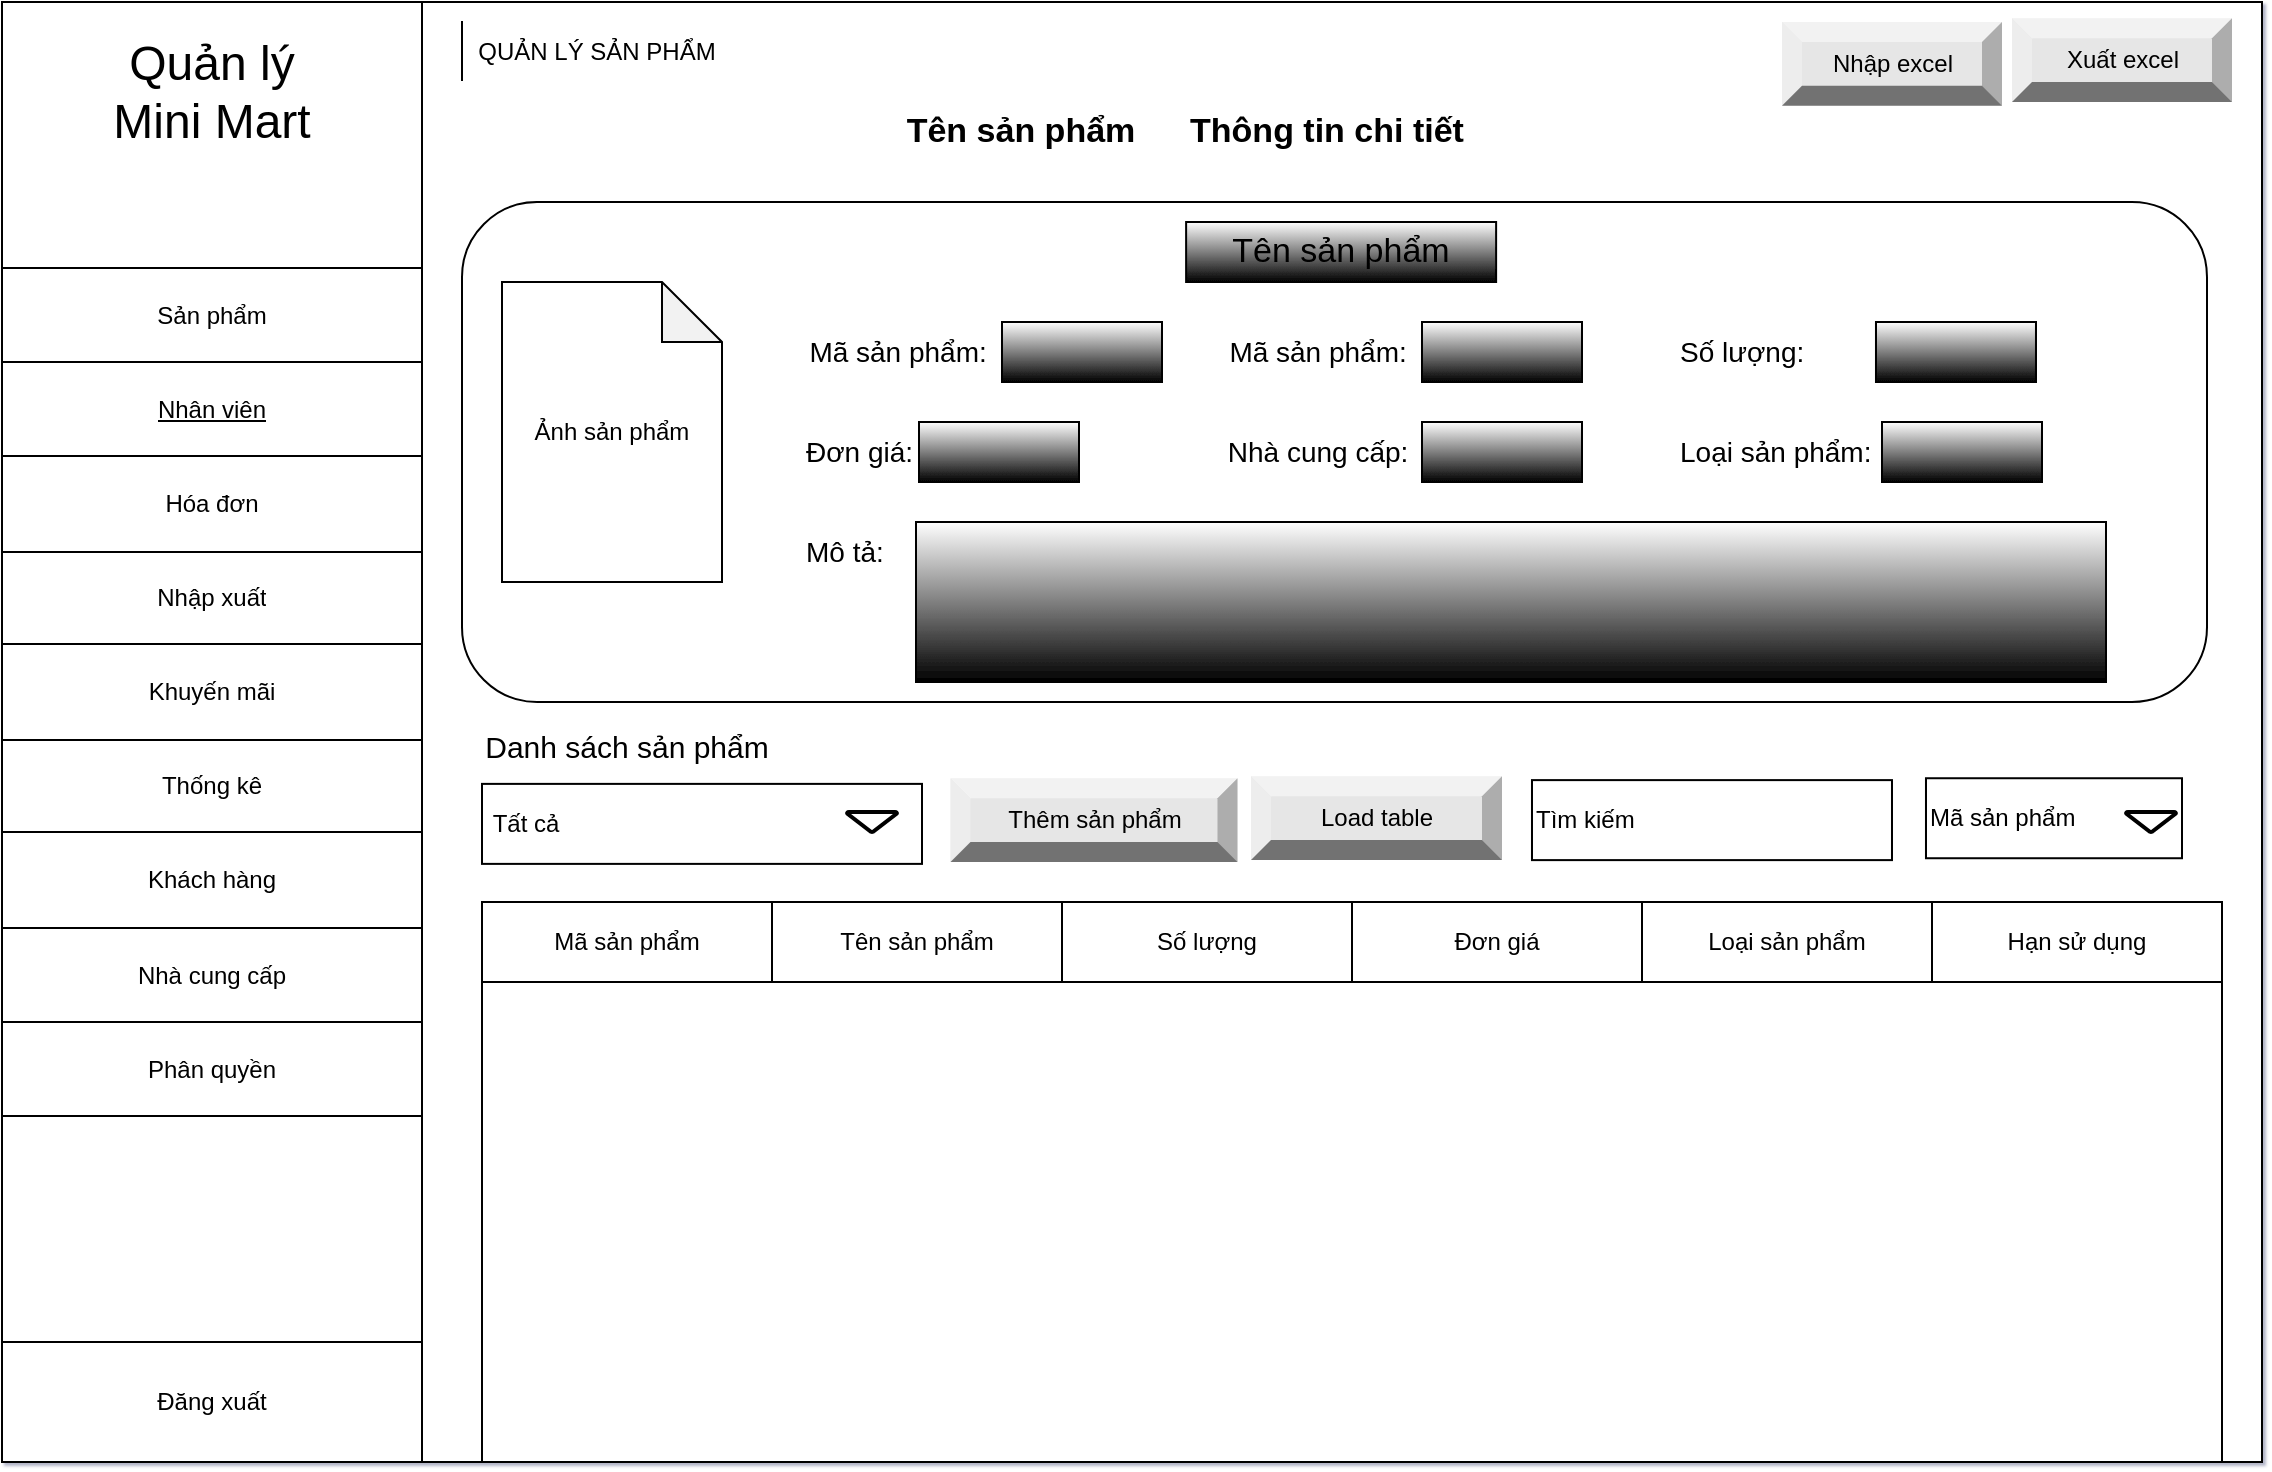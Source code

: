 <mxfile version="15.4.0" type="device"><diagram id="KlcEhNgUM6ag1mNdf4Vj" name="Page-1"><mxGraphModel dx="1678" dy="948" grid="0" gridSize="10" guides="1" tooltips="1" connect="1" arrows="1" fold="1" page="0" pageScale="1" pageWidth="850" pageHeight="1100" math="0" shadow="1"><root><mxCell id="0"/><mxCell id="1" parent="0"/><mxCell id="-lN_fWEikZBJ_YmxdhUe-5" value="" style="rounded=0;whiteSpace=wrap;html=1;" parent="1" vertex="1"><mxGeometry x="320" y="310" width="120" height="60" as="geometry"/></mxCell><mxCell id="bpSWJ3WR6Lx-lm0ZkSW_-30" value="" style="rounded=0;whiteSpace=wrap;html=1;" parent="1" vertex="1"><mxGeometry x="-210" y="160" width="1130" height="730" as="geometry"/></mxCell><mxCell id="fH2XRkRUKPKEf1Hf8F9q-20" value="&lt;font style=&quot;font-size: 17px;&quot;&gt;Thông tin chi tiết&lt;/font&gt;" style="text;html=1;strokeColor=none;fillColor=none;align=center;verticalAlign=middle;whiteSpace=wrap;rounded=0;fontSize=17;fontStyle=1" parent="1" vertex="1"><mxGeometry x="370" y="210" width="165" height="30" as="geometry"/></mxCell><mxCell id="bpSWJ3WR6Lx-lm0ZkSW_-6" value="&lt;span&gt;Xuất excel&lt;/span&gt;" style="labelPosition=center;verticalLabelPosition=middle;align=center;html=1;shape=mxgraph.basic.shaded_button;dx=10;fillColor=#E6E6E6;strokeColor=none;" parent="1" vertex="1"><mxGeometry x="795" y="168.12" width="110" height="41.88" as="geometry"/></mxCell><mxCell id="bpSWJ3WR6Lx-lm0ZkSW_-7" value="" style="rounded=0;whiteSpace=wrap;html=1;" parent="1" vertex="1"><mxGeometry x="-210" y="160" width="210" height="730" as="geometry"/></mxCell><mxCell id="bpSWJ3WR6Lx-lm0ZkSW_-50" value="" style="shape=table;startSize=0;container=1;collapsible=0;childLayout=tableLayout;rounded=0;shadow=0;glass=0;sketch=0;fontSize=12;gradientColor=none;gradientDirection=north;" parent="1" vertex="1"><mxGeometry x="-210" y="293" width="210" height="424" as="geometry"/></mxCell><mxCell id="bpSWJ3WR6Lx-lm0ZkSW_-51" value="" style="shape=tableRow;horizontal=0;startSize=0;swimlaneHead=0;swimlaneBody=0;top=0;left=0;bottom=0;right=0;collapsible=0;dropTarget=0;fillColor=none;points=[[0,0.5],[1,0.5]];portConstraint=eastwest;rounded=0;shadow=0;glass=0;sketch=0;fontSize=12;" parent="bpSWJ3WR6Lx-lm0ZkSW_-50" vertex="1"><mxGeometry width="210" height="47" as="geometry"/></mxCell><mxCell id="bpSWJ3WR6Lx-lm0ZkSW_-52" value="Sản phẩm" style="shape=partialRectangle;html=1;whiteSpace=wrap;connectable=0;overflow=hidden;fillColor=none;top=0;left=0;bottom=0;right=0;pointerEvents=1;rounded=0;shadow=0;glass=0;sketch=0;fontSize=12;" parent="bpSWJ3WR6Lx-lm0ZkSW_-51" vertex="1"><mxGeometry width="210" height="47" as="geometry"><mxRectangle width="210" height="47" as="alternateBounds"/></mxGeometry></mxCell><mxCell id="bpSWJ3WR6Lx-lm0ZkSW_-53" value="" style="shape=tableRow;horizontal=0;startSize=0;swimlaneHead=0;swimlaneBody=0;top=0;left=0;bottom=0;right=0;collapsible=0;dropTarget=0;fillColor=none;points=[[0,0.5],[1,0.5]];portConstraint=eastwest;rounded=0;shadow=0;glass=0;sketch=0;fontSize=12;" parent="bpSWJ3WR6Lx-lm0ZkSW_-50" vertex="1"><mxGeometry y="47" width="210" height="47" as="geometry"/></mxCell><mxCell id="bpSWJ3WR6Lx-lm0ZkSW_-54" value="&lt;span style=&quot;text-decoration-line: underline;&quot;&gt;Nhân viên&lt;/span&gt;" style="shape=partialRectangle;html=1;whiteSpace=wrap;connectable=0;overflow=hidden;fillColor=none;top=0;left=0;bottom=0;right=0;pointerEvents=1;rounded=0;shadow=0;glass=0;sketch=0;fontSize=12;" parent="bpSWJ3WR6Lx-lm0ZkSW_-53" vertex="1"><mxGeometry width="210" height="47" as="geometry"><mxRectangle width="210" height="47" as="alternateBounds"/></mxGeometry></mxCell><mxCell id="bpSWJ3WR6Lx-lm0ZkSW_-55" value="" style="shape=tableRow;horizontal=0;startSize=0;swimlaneHead=0;swimlaneBody=0;top=0;left=0;bottom=0;right=0;collapsible=0;dropTarget=0;fillColor=none;points=[[0,0.5],[1,0.5]];portConstraint=eastwest;rounded=0;shadow=0;glass=0;sketch=0;fontSize=12;" parent="bpSWJ3WR6Lx-lm0ZkSW_-50" vertex="1"><mxGeometry y="94" width="210" height="48" as="geometry"/></mxCell><mxCell id="bpSWJ3WR6Lx-lm0ZkSW_-56" value="&lt;span style=&quot;text-align: left;&quot;&gt;Hóa đơn&lt;/span&gt;" style="shape=partialRectangle;html=1;whiteSpace=wrap;connectable=0;overflow=hidden;fillColor=none;top=0;left=0;bottom=0;right=0;pointerEvents=1;rounded=0;shadow=0;glass=0;sketch=0;fontSize=12;" parent="bpSWJ3WR6Lx-lm0ZkSW_-55" vertex="1"><mxGeometry width="210" height="48" as="geometry"><mxRectangle width="210" height="48" as="alternateBounds"/></mxGeometry></mxCell><mxCell id="bpSWJ3WR6Lx-lm0ZkSW_-57" value="" style="shape=tableRow;horizontal=0;startSize=0;swimlaneHead=0;swimlaneBody=0;top=0;left=0;bottom=0;right=0;collapsible=0;dropTarget=0;fillColor=none;points=[[0,0.5],[1,0.5]];portConstraint=eastwest;rounded=0;shadow=0;glass=0;sketch=0;fontSize=12;" parent="bpSWJ3WR6Lx-lm0ZkSW_-50" vertex="1"><mxGeometry y="142" width="210" height="46" as="geometry"/></mxCell><mxCell id="bpSWJ3WR6Lx-lm0ZkSW_-58" value="Nhập xuất" style="shape=partialRectangle;html=1;whiteSpace=wrap;connectable=0;overflow=hidden;fillColor=none;top=0;left=0;bottom=0;right=0;pointerEvents=1;rounded=0;shadow=0;glass=0;sketch=0;fontSize=12;" parent="bpSWJ3WR6Lx-lm0ZkSW_-57" vertex="1"><mxGeometry width="210" height="46" as="geometry"><mxRectangle width="210" height="46" as="alternateBounds"/></mxGeometry></mxCell><mxCell id="bpSWJ3WR6Lx-lm0ZkSW_-59" value="" style="shape=tableRow;horizontal=0;startSize=0;swimlaneHead=0;swimlaneBody=0;top=0;left=0;bottom=0;right=0;collapsible=0;dropTarget=0;fillColor=none;points=[[0,0.5],[1,0.5]];portConstraint=eastwest;rounded=0;shadow=0;glass=0;sketch=0;fontSize=12;" parent="bpSWJ3WR6Lx-lm0ZkSW_-50" vertex="1"><mxGeometry y="188" width="210" height="48" as="geometry"/></mxCell><mxCell id="bpSWJ3WR6Lx-lm0ZkSW_-60" value="Khuyến mãi" style="shape=partialRectangle;html=1;whiteSpace=wrap;connectable=0;overflow=hidden;fillColor=none;top=0;left=0;bottom=0;right=0;pointerEvents=1;rounded=0;shadow=0;glass=0;sketch=0;fontSize=12;" parent="bpSWJ3WR6Lx-lm0ZkSW_-59" vertex="1"><mxGeometry width="210" height="48" as="geometry"><mxRectangle width="210" height="48" as="alternateBounds"/></mxGeometry></mxCell><mxCell id="bpSWJ3WR6Lx-lm0ZkSW_-61" value="" style="shape=tableRow;horizontal=0;startSize=0;swimlaneHead=0;swimlaneBody=0;top=0;left=0;bottom=0;right=0;collapsible=0;dropTarget=0;fillColor=none;points=[[0,0.5],[1,0.5]];portConstraint=eastwest;rounded=0;shadow=0;glass=0;sketch=0;fontSize=12;" parent="bpSWJ3WR6Lx-lm0ZkSW_-50" vertex="1"><mxGeometry y="236" width="210" height="46" as="geometry"/></mxCell><mxCell id="bpSWJ3WR6Lx-lm0ZkSW_-62" value="&lt;span style=&quot;text-align: left;&quot;&gt;Thống kê&lt;/span&gt;" style="shape=partialRectangle;html=1;whiteSpace=wrap;connectable=0;overflow=hidden;fillColor=none;top=0;left=0;bottom=0;right=0;pointerEvents=1;rounded=0;shadow=0;glass=0;sketch=0;fontSize=12;" parent="bpSWJ3WR6Lx-lm0ZkSW_-61" vertex="1"><mxGeometry width="210" height="46" as="geometry"><mxRectangle width="210" height="46" as="alternateBounds"/></mxGeometry></mxCell><mxCell id="bpSWJ3WR6Lx-lm0ZkSW_-63" value="" style="shape=tableRow;horizontal=0;startSize=0;swimlaneHead=0;swimlaneBody=0;top=0;left=0;bottom=0;right=0;collapsible=0;dropTarget=0;fillColor=none;points=[[0,0.5],[1,0.5]];portConstraint=eastwest;rounded=0;shadow=0;glass=0;sketch=0;fontSize=12;" parent="bpSWJ3WR6Lx-lm0ZkSW_-50" vertex="1"><mxGeometry y="282" width="210" height="48" as="geometry"/></mxCell><mxCell id="bpSWJ3WR6Lx-lm0ZkSW_-64" value="&lt;span style=&quot;text-align: left;&quot;&gt;Khách hàng&lt;/span&gt;" style="shape=partialRectangle;html=1;whiteSpace=wrap;connectable=0;overflow=hidden;fillColor=none;top=0;left=0;bottom=0;right=0;pointerEvents=1;rounded=0;shadow=0;glass=0;sketch=0;fontSize=12;" parent="bpSWJ3WR6Lx-lm0ZkSW_-63" vertex="1"><mxGeometry width="210" height="48" as="geometry"><mxRectangle width="210" height="48" as="alternateBounds"/></mxGeometry></mxCell><mxCell id="bpSWJ3WR6Lx-lm0ZkSW_-65" value="" style="shape=tableRow;horizontal=0;startSize=0;swimlaneHead=0;swimlaneBody=0;top=0;left=0;bottom=0;right=0;collapsible=0;dropTarget=0;fillColor=none;points=[[0,0.5],[1,0.5]];portConstraint=eastwest;rounded=0;shadow=0;glass=0;sketch=0;fontSize=12;" parent="bpSWJ3WR6Lx-lm0ZkSW_-50" vertex="1"><mxGeometry y="330" width="210" height="47" as="geometry"/></mxCell><mxCell id="bpSWJ3WR6Lx-lm0ZkSW_-66" value="&lt;span style=&quot;text-align: left;&quot;&gt;Nhà cung cấp&lt;/span&gt;" style="shape=partialRectangle;html=1;whiteSpace=wrap;connectable=0;overflow=hidden;fillColor=none;top=0;left=0;bottom=0;right=0;pointerEvents=1;rounded=0;shadow=0;glass=0;sketch=0;fontSize=12;" parent="bpSWJ3WR6Lx-lm0ZkSW_-65" vertex="1"><mxGeometry width="210" height="47" as="geometry"><mxRectangle width="210" height="47" as="alternateBounds"/></mxGeometry></mxCell><mxCell id="bpSWJ3WR6Lx-lm0ZkSW_-67" value="" style="shape=tableRow;horizontal=0;startSize=0;swimlaneHead=0;swimlaneBody=0;top=0;left=0;bottom=0;right=0;collapsible=0;dropTarget=0;fillColor=none;points=[[0,0.5],[1,0.5]];portConstraint=eastwest;rounded=0;shadow=0;glass=0;sketch=0;fontSize=12;" parent="bpSWJ3WR6Lx-lm0ZkSW_-50" vertex="1"><mxGeometry y="377" width="210" height="47" as="geometry"/></mxCell><mxCell id="bpSWJ3WR6Lx-lm0ZkSW_-68" value="&lt;span style=&quot;text-align: left;&quot;&gt;Phân quyền&lt;/span&gt;" style="shape=partialRectangle;html=1;whiteSpace=wrap;connectable=0;overflow=hidden;fillColor=none;top=0;left=0;bottom=0;right=0;pointerEvents=1;rounded=0;shadow=0;glass=0;sketch=0;fontSize=12;" parent="bpSWJ3WR6Lx-lm0ZkSW_-67" vertex="1"><mxGeometry width="210" height="47" as="geometry"><mxRectangle width="210" height="47" as="alternateBounds"/></mxGeometry></mxCell><mxCell id="bpSWJ3WR6Lx-lm0ZkSW_-70" value="Đăng xuất" style="rounded=0;whiteSpace=wrap;html=1;shadow=0;glass=0;sketch=0;fontSize=12;gradientColor=none;gradientDirection=north;" parent="1" vertex="1"><mxGeometry x="-210" y="830" width="210" height="60" as="geometry"/></mxCell><mxCell id="-lN_fWEikZBJ_YmxdhUe-1" value="&lt;span&gt;Nhập excel&lt;/span&gt;" style="labelPosition=center;verticalLabelPosition=middle;align=center;html=1;shape=mxgraph.basic.shaded_button;dx=10;fillColor=#E6E6E6;strokeColor=none;" parent="1" vertex="1"><mxGeometry x="680" y="170" width="110" height="41.88" as="geometry"/></mxCell><mxCell id="-lN_fWEikZBJ_YmxdhUe-2" value="" style="rounded=1;whiteSpace=wrap;html=1;" parent="1" vertex="1"><mxGeometry x="20" y="260" width="872.5" height="250" as="geometry"/></mxCell><mxCell id="-lN_fWEikZBJ_YmxdhUe-3" value="Ảnh sản phẩm" style="shape=note;whiteSpace=wrap;html=1;backgroundOutline=1;darkOpacity=0.05;" parent="1" vertex="1"><mxGeometry x="40" y="300" width="110" height="150" as="geometry"/></mxCell><mxCell id="-lN_fWEikZBJ_YmxdhUe-4" value="&lt;font style=&quot;font-size: 17px&quot;&gt;Tên sản phẩm&lt;/font&gt;" style="text;html=1;strokeColor=none;fillColor=none;align=center;verticalAlign=middle;whiteSpace=wrap;rounded=0;fontSize=17;fontStyle=1" parent="1" vertex="1"><mxGeometry x="217" y="210" width="165" height="30" as="geometry"/></mxCell><mxCell id="-lN_fWEikZBJ_YmxdhUe-6" value="&lt;font style=&quot;font-weight: normal ; font-size: 14px&quot;&gt;Mã sản phẩm:&amp;nbsp;&lt;/font&gt;" style="text;html=1;strokeColor=none;fillColor=none;align=center;verticalAlign=middle;whiteSpace=wrap;rounded=0;fontSize=17;fontStyle=1" parent="1" vertex="1"><mxGeometry x="190" y="320" width="100" height="30" as="geometry"/></mxCell><mxCell id="-lN_fWEikZBJ_YmxdhUe-8" value="&lt;span style=&quot;font-size: 14px ; font-weight: 400&quot;&gt;Đơn giá:&amp;nbsp;&lt;/span&gt;" style="text;html=1;strokeColor=none;fillColor=none;align=left;verticalAlign=middle;whiteSpace=wrap;rounded=0;fontSize=17;fontStyle=1" parent="1" vertex="1"><mxGeometry x="190" y="370" width="100" height="30" as="geometry"/></mxCell><mxCell id="-lN_fWEikZBJ_YmxdhUe-9" value="&lt;span style=&quot;font-size: 14px ; font-weight: 400&quot;&gt;Mô tả:&amp;nbsp;&lt;/span&gt;" style="text;html=1;strokeColor=none;fillColor=none;align=left;verticalAlign=middle;whiteSpace=wrap;rounded=0;fontSize=17;fontStyle=1" parent="1" vertex="1"><mxGeometry x="190" y="420" width="70" height="30" as="geometry"/></mxCell><mxCell id="-lN_fWEikZBJ_YmxdhUe-16" value="&lt;font style=&quot;font-weight: normal ; font-size: 14px&quot;&gt;Mã sản phẩm:&amp;nbsp;&lt;/font&gt;" style="text;html=1;strokeColor=none;fillColor=none;align=center;verticalAlign=middle;whiteSpace=wrap;rounded=0;fontSize=17;fontStyle=1" parent="1" vertex="1"><mxGeometry x="400" y="320" width="100" height="30" as="geometry"/></mxCell><mxCell id="-lN_fWEikZBJ_YmxdhUe-18" style="edgeStyle=orthogonalEdgeStyle;rounded=0;orthogonalLoop=1;jettySize=auto;html=1;exitX=0.5;exitY=1;exitDx=0;exitDy=0;" parent="1" source="-lN_fWEikZBJ_YmxdhUe-9" target="-lN_fWEikZBJ_YmxdhUe-9" edge="1"><mxGeometry relative="1" as="geometry"/></mxCell><mxCell id="-lN_fWEikZBJ_YmxdhUe-21" value="&lt;font style=&quot;font-weight: normal ; font-size: 14px&quot;&gt;Nhà cung cấp:&amp;nbsp;&lt;/font&gt;" style="text;html=1;strokeColor=none;fillColor=none;align=center;verticalAlign=middle;whiteSpace=wrap;rounded=0;fontSize=17;fontStyle=1" parent="1" vertex="1"><mxGeometry x="400" y="370" width="100" height="30" as="geometry"/></mxCell><mxCell id="-lN_fWEikZBJ_YmxdhUe-23" value="&lt;font style=&quot;font-weight: normal ; font-size: 14px&quot;&gt;Số lượng:&amp;nbsp;&lt;/font&gt;" style="text;html=1;strokeColor=none;fillColor=none;align=left;verticalAlign=middle;whiteSpace=wrap;rounded=0;fontSize=17;fontStyle=1" parent="1" vertex="1"><mxGeometry x="626.99" y="320" width="100" height="30" as="geometry"/></mxCell><mxCell id="-lN_fWEikZBJ_YmxdhUe-25" value="&lt;font style=&quot;font-weight: normal ; font-size: 14px&quot;&gt;Loại sản phẩm:&lt;/font&gt;" style="text;html=1;strokeColor=none;fillColor=none;align=left;verticalAlign=middle;whiteSpace=wrap;rounded=0;fontSize=17;fontStyle=1" parent="1" vertex="1"><mxGeometry x="626.99" y="370" width="100" height="30" as="geometry"/></mxCell><mxCell id="-lN_fWEikZBJ_YmxdhUe-36" value="" style="rounded=0;whiteSpace=wrap;html=1;" parent="1" vertex="1"><mxGeometry x="30" y="610" width="870" height="280" as="geometry"/></mxCell><mxCell id="-lN_fWEikZBJ_YmxdhUe-28" value="" style="shape=table;startSize=0;container=1;collapsible=0;childLayout=tableLayout;" parent="1" vertex="1"><mxGeometry x="30" y="610" width="870" height="40" as="geometry"/></mxCell><mxCell id="-lN_fWEikZBJ_YmxdhUe-29" value="" style="shape=partialRectangle;collapsible=0;dropTarget=0;pointerEvents=0;fillColor=none;top=0;left=0;bottom=0;right=0;points=[[0,0.5],[1,0.5]];portConstraint=eastwest;" parent="-lN_fWEikZBJ_YmxdhUe-28" vertex="1"><mxGeometry width="870" height="40" as="geometry"/></mxCell><mxCell id="-lN_fWEikZBJ_YmxdhUe-30" value="Mã sản phẩm" style="shape=partialRectangle;html=1;whiteSpace=wrap;connectable=0;overflow=hidden;fillColor=none;top=0;left=0;bottom=0;right=0;pointerEvents=1;" parent="-lN_fWEikZBJ_YmxdhUe-29" vertex="1"><mxGeometry width="145" height="40" as="geometry"><mxRectangle width="145" height="40" as="alternateBounds"/></mxGeometry></mxCell><mxCell id="-lN_fWEikZBJ_YmxdhUe-31" value="Tên sản phẩm" style="shape=partialRectangle;html=1;whiteSpace=wrap;connectable=0;overflow=hidden;fillColor=none;top=0;left=0;bottom=0;right=0;pointerEvents=1;" parent="-lN_fWEikZBJ_YmxdhUe-29" vertex="1"><mxGeometry x="145" width="145" height="40" as="geometry"><mxRectangle width="145" height="40" as="alternateBounds"/></mxGeometry></mxCell><mxCell id="-lN_fWEikZBJ_YmxdhUe-32" value="Số lượng" style="shape=partialRectangle;html=1;whiteSpace=wrap;connectable=0;overflow=hidden;fillColor=none;top=0;left=0;bottom=0;right=0;pointerEvents=1;" parent="-lN_fWEikZBJ_YmxdhUe-29" vertex="1"><mxGeometry x="290" width="145" height="40" as="geometry"><mxRectangle width="145" height="40" as="alternateBounds"/></mxGeometry></mxCell><mxCell id="-lN_fWEikZBJ_YmxdhUe-33" value="Đơn giá" style="shape=partialRectangle;html=1;whiteSpace=wrap;connectable=0;overflow=hidden;fillColor=none;top=0;left=0;bottom=0;right=0;pointerEvents=1;" parent="-lN_fWEikZBJ_YmxdhUe-29" vertex="1"><mxGeometry x="435" width="145" height="40" as="geometry"><mxRectangle width="145" height="40" as="alternateBounds"/></mxGeometry></mxCell><mxCell id="-lN_fWEikZBJ_YmxdhUe-34" value="Loại sản phẩm" style="shape=partialRectangle;html=1;whiteSpace=wrap;connectable=0;overflow=hidden;fillColor=none;top=0;left=0;bottom=0;right=0;pointerEvents=1;" parent="-lN_fWEikZBJ_YmxdhUe-29" vertex="1"><mxGeometry x="580" width="145" height="40" as="geometry"><mxRectangle width="145" height="40" as="alternateBounds"/></mxGeometry></mxCell><mxCell id="-lN_fWEikZBJ_YmxdhUe-35" value="Hạn sử dụng" style="shape=partialRectangle;html=1;whiteSpace=wrap;connectable=0;overflow=hidden;fillColor=none;top=0;left=0;bottom=0;right=0;pointerEvents=1;" parent="-lN_fWEikZBJ_YmxdhUe-29" vertex="1"><mxGeometry x="725" width="145" height="40" as="geometry"><mxRectangle width="145" height="40" as="alternateBounds"/></mxGeometry></mxCell><mxCell id="-lN_fWEikZBJ_YmxdhUe-37" value="&lt;span&gt;Thêm sản phẩm&lt;/span&gt;" style="labelPosition=center;verticalLabelPosition=middle;align=center;html=1;shape=mxgraph.basic.shaded_button;dx=10;fillColor=#E6E6E6;strokeColor=none;" parent="1" vertex="1"><mxGeometry x="264.25" y="548.12" width="143.5" height="41.88" as="geometry"/></mxCell><mxCell id="-lN_fWEikZBJ_YmxdhUe-38" value="&lt;span&gt;Load table&lt;/span&gt;" style="labelPosition=center;verticalLabelPosition=middle;align=center;html=1;shape=mxgraph.basic.shaded_button;dx=10;fillColor=#E6E6E6;strokeColor=none;" parent="1" vertex="1"><mxGeometry x="414.5" y="547.18" width="125.5" height="41.88" as="geometry"/></mxCell><mxCell id="_5qste87QJjo9zMOnzU6-1" value="Tìm kiếm" style="rounded=0;whiteSpace=wrap;html=1;align=left;" parent="1" vertex="1"><mxGeometry x="554.99" y="549.06" width="180" height="40" as="geometry"/></mxCell><mxCell id="_5qste87QJjo9zMOnzU6-2" value="Mã sản phẩm" style="rounded=0;whiteSpace=wrap;html=1;align=left;" parent="1" vertex="1"><mxGeometry x="751.99" y="548.12" width="128.01" height="40" as="geometry"/></mxCell><mxCell id="_5qste87QJjo9zMOnzU6-6" value="QUẢN LÝ SẢN PHẨM" style="shape=partialRectangle;whiteSpace=wrap;html=1;right=0;top=0;bottom=0;fillColor=none;routingCenterX=-0.5;fontSize=12;" parent="1" vertex="1"><mxGeometry x="20" y="170" width="135" height="29" as="geometry"/></mxCell><mxCell id="_5qste87QJjo9zMOnzU6-30" value="" style="strokeWidth=2;html=1;shape=mxgraph.flowchart.merge_or_storage;whiteSpace=wrap;" parent="1" vertex="1"><mxGeometry x="851.99" y="565" width="25" height="10" as="geometry"/></mxCell><mxCell id="_5qste87QJjo9zMOnzU6-69" value="" style="rounded=0;whiteSpace=wrap;html=1;fontSize=12;gradientColor=default;" parent="1" vertex="1"><mxGeometry x="290" y="320" width="80" height="30" as="geometry"/></mxCell><mxCell id="_5qste87QJjo9zMOnzU6-70" value="" style="rounded=0;whiteSpace=wrap;html=1;fontSize=12;gradientColor=default;" parent="1" vertex="1"><mxGeometry x="248.5" y="370" width="80" height="30" as="geometry"/></mxCell><mxCell id="_5qste87QJjo9zMOnzU6-71" value="" style="rounded=0;whiteSpace=wrap;html=1;fontSize=12;gradientColor=default;" parent="1" vertex="1"><mxGeometry x="500" y="320" width="80" height="30" as="geometry"/></mxCell><mxCell id="_5qste87QJjo9zMOnzU6-73" value="" style="rounded=0;whiteSpace=wrap;html=1;fontSize=12;gradientColor=default;" parent="1" vertex="1"><mxGeometry x="500" y="370" width="80" height="30" as="geometry"/></mxCell><mxCell id="_5qste87QJjo9zMOnzU6-74" value="" style="rounded=0;whiteSpace=wrap;html=1;fontSize=12;gradientColor=default;" parent="1" vertex="1"><mxGeometry x="726.99" y="320" width="80" height="30" as="geometry"/></mxCell><mxCell id="_5qste87QJjo9zMOnzU6-75" value="" style="rounded=0;whiteSpace=wrap;html=1;fontSize=12;gradientColor=default;" parent="1" vertex="1"><mxGeometry x="730" y="370" width="80" height="30" as="geometry"/></mxCell><mxCell id="_5qste87QJjo9zMOnzU6-77" value="" style="rounded=0;whiteSpace=wrap;html=1;fontSize=12;gradientColor=default;" parent="1" vertex="1"><mxGeometry x="247" y="420" width="595" height="80" as="geometry"/></mxCell><mxCell id="_5qste87QJjo9zMOnzU6-78" value="" style="rounded=0;whiteSpace=wrap;html=1;fontSize=12;gradientColor=default;" parent="1" vertex="1"><mxGeometry x="382.06" y="270" width="155" height="30" as="geometry"/></mxCell><mxCell id="_5qste87QJjo9zMOnzU6-79" value="&lt;font style=&quot;font-size: 17px ; font-weight: normal&quot;&gt;Tên sản phẩm&lt;/font&gt;" style="text;html=1;strokeColor=none;fillColor=none;align=center;verticalAlign=middle;whiteSpace=wrap;rounded=0;fontSize=17;fontStyle=1" parent="1" vertex="1"><mxGeometry x="377.06" y="270" width="165" height="30" as="geometry"/></mxCell><mxCell id="_5qste87QJjo9zMOnzU6-80" value="&lt;font style=&quot;font-size: 15px&quot;&gt;Danh sách sản phẩm&lt;/font&gt;" style="text;html=1;strokeColor=none;fillColor=none;align=center;verticalAlign=middle;whiteSpace=wrap;rounded=0;shadow=0;glass=0;sketch=0;fontSize=12;" parent="1" vertex="1"><mxGeometry x="30" y="517.18" width="145" height="30" as="geometry"/></mxCell><mxCell id="_5qste87QJjo9zMOnzU6-81" value="&amp;nbsp;Tất cả" style="rounded=0;whiteSpace=wrap;html=1;align=left;" parent="1" vertex="1"><mxGeometry x="30" y="550.94" width="220" height="40" as="geometry"/></mxCell><mxCell id="_5qste87QJjo9zMOnzU6-83" value="" style="strokeWidth=2;html=1;shape=mxgraph.flowchart.merge_or_storage;whiteSpace=wrap;" parent="1" vertex="1"><mxGeometry x="212.5" y="565" width="25" height="10" as="geometry"/></mxCell><mxCell id="_5qste87QJjo9zMOnzU6-86" value="Quản lý Mini Mart" style="text;html=1;strokeColor=none;fillColor=none;align=center;verticalAlign=middle;whiteSpace=wrap;rounded=0;fontSize=24;" parent="1" vertex="1"><mxGeometry x="-166" y="174.06" width="122" height="62" as="geometry"/></mxCell></root></mxGraphModel></diagram></mxfile>